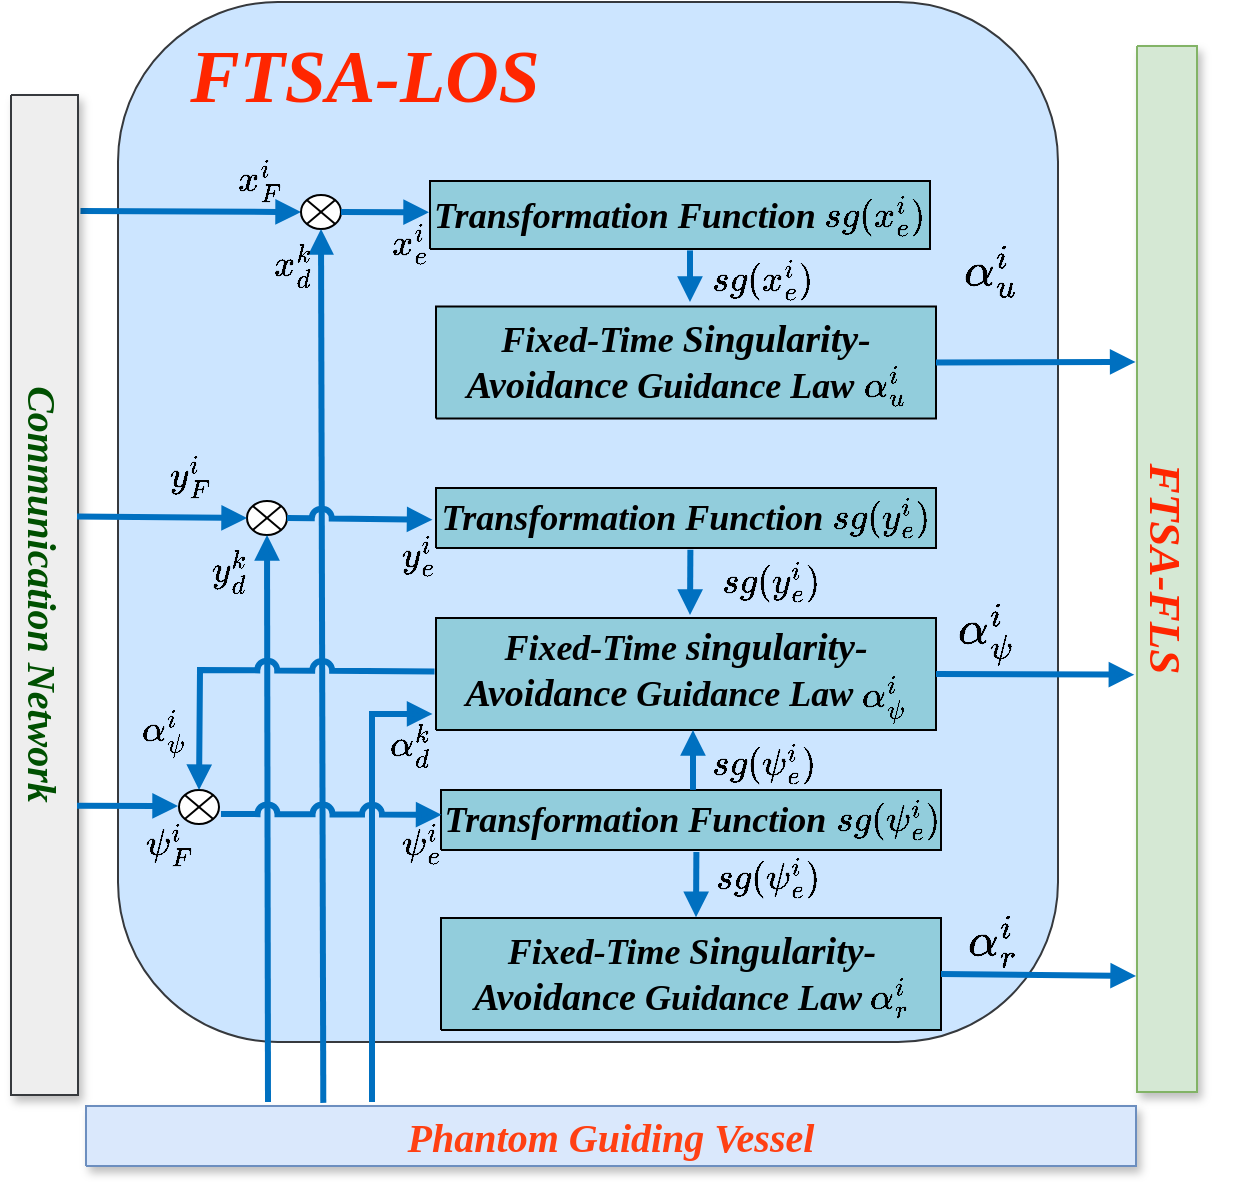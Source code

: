 <mxfile version="26.2.12">
  <diagram name="第 1 页" id="GI3FFYo5OGEZDx6VCfR-">
    <mxGraphModel dx="1513" dy="2134" grid="1" gridSize="10" guides="1" tooltips="1" connect="1" arrows="1" fold="1" page="1" pageScale="1" pageWidth="1169" pageHeight="827" math="1" shadow="0">
      <root>
        <mxCell id="0" />
        <mxCell id="1" parent="0" />
        <mxCell id="OjidHEwg86gl5rYj82kp-1" value="" style="rounded=1;whiteSpace=wrap;html=1;fillColor=#cce5ff;strokeColor=#36393d;arcSize=17;" vertex="1" parent="1">
          <mxGeometry x="330" y="-780" width="470" height="520" as="geometry" />
        </mxCell>
        <UserObject label="&lt;span style=&quot;caret-color: rgb(255, 64, 19); color: rgb(255, 64, 19); font-family: &amp;quot;Times New Roman&amp;quot;; font-size: 20px; font-weight: 700;&quot;&gt;Phantom Guiding Vessel&lt;/span&gt;" tags="流程图" id="OjidHEwg86gl5rYj82kp-6">
          <mxCell style="verticalAlign=middle;align=center;overflow=width;vsdxID=235;rotation=0;fillColor=#dae8fc;shape=stencil(nZBLDoAgDERP0z3SIyjew0SURgSD+Lu9kMZoXLhwN9O+tukAlrNpJg1SzDH4QW/URgNYgZTkjA4UkwJUgGXng+6DX1zLfmoymdXo17xh5zmRJ6Q42BWCfc2oJfdAr+Yv+AP9Cb7OJ3H/2JG1HNGz/84klThPVCc=);strokeColor=#6c8ebf;shadow=1;spacingTop=-1;spacingBottom=-1;spacingLeft=-1;spacingRight=-1;points=[[1,0.5,0],[0.5,0.5,0],[0.5,0,0]];labelBackgroundColor=none;rounded=0;html=1;whiteSpace=wrap;fontStyle=2" vertex="1" parent="1">
            <mxGeometry x="314" y="-228" width="525" height="30" as="geometry" />
          </mxCell>
        </UserObject>
        <UserObject label="&lt;font style=&quot;font-size: 18px;&quot; face=&quot;Times New Roman&quot;&gt;&lt;i&gt;&lt;b&gt;Transformation Function \(sg(x_e^i)\)&lt;/b&gt;&lt;/i&gt;&lt;/font&gt;" tags="流程图" id="OjidHEwg86gl5rYj82kp-11">
          <mxCell style="verticalAlign=middle;align=center;overflow=width;vsdxID=280;fillColor=#92cddc;gradientColor=none;shape=stencil(nZBLDoAgDERP0z3SIyjew0SURgSD+Lu9kMZoXLhwN9O+tukAlrNpJg1SzDH4QW/URgNYgZTkjA4UkwJUgGXng+6DX1zLfmoymdXo17xh5zmRJ6Q42BWCfc2oJfdAr+Yv+AP9Cb7OJ3H/2JG1HNGz/84klThPVCc=);strokeColor=#000000;spacingTop=-1;spacingBottom=-1;spacingLeft=-1;spacingRight=-1;points=[[1,0.5,0],[0.5,0.5,0],[0.5,0,0]];labelBackgroundColor=none;rounded=0;html=1;whiteSpace=wrap;" vertex="1" parent="1">
            <mxGeometry x="486" y="-690.5" width="250" height="34" as="geometry" />
          </mxCell>
        </UserObject>
        <UserObject label="" tags="连接线" id="OjidHEwg86gl5rYj82kp-12">
          <mxCell style="vsdxID=289;edgeStyle=none;startArrow=none;endArrow=block;startSize=5;endSize=5;strokeWidth=3;strokeColor=#0070c0;spacingTop=0;spacingBottom=0;spacingLeft=0;spacingRight=0;verticalAlign=middle;html=1;labelBackgroundColor=#FFFFFF;rounded=0;exitX=0.226;exitY=-0.031;exitDx=0;exitDy=0;exitPerimeter=0;entryX=0;entryY=0.5;entryDx=0;entryDy=0;" edge="1" parent="1" target="OjidHEwg86gl5rYj82kp-182">
            <mxGeometry relative="1" as="geometry">
              <mxPoint as="offset" />
              <Array as="points" />
              <mxPoint x="311.24" y="-675.5" as="sourcePoint" />
              <mxPoint x="400" y="-675" as="targetPoint" />
            </mxGeometry>
          </mxCell>
        </UserObject>
        <mxCell id="OjidHEwg86gl5rYj82kp-60" vertex="1" parent="1">
          <mxGeometry x="398.5" y="-563" as="geometry" />
        </mxCell>
        <mxCell id="OjidHEwg86gl5rYj82kp-62" vertex="1" parent="1">
          <mxGeometry x="400.5" y="-675" as="geometry" />
        </mxCell>
        <mxCell id="OjidHEwg86gl5rYj82kp-149" value="&lt;i style=&quot;font-weight: 400; color: rgb(255, 38, 0);&quot;&gt;&lt;b&gt;&lt;font style=&quot;font-size: 37px;&quot;&gt;FTSA-LOS&lt;/font&gt;&lt;/b&gt;&lt;/i&gt;" style="text;html=1;align=center;verticalAlign=middle;whiteSpace=wrap;rounded=0;fontFamily=Times New Roman;fontStyle=3;fontSize=14;fontColor=light-dark(#ff4013, #ededed);" vertex="1" parent="1">
          <mxGeometry x="350" y="-760" width="207" height="35" as="geometry" />
        </mxCell>
        <UserObject label="&lt;div style=&quot;font-size: 1px&quot;&gt;&lt;font style=&quot;font-size: 22.58px; font-family: &amp;quot;Times New Roman&amp;quot;; direction: ltr; letter-spacing: 0px; line-height: 120%; opacity: 1;&quot;&gt;&lt;i style=&quot;color: light-dark(rgb(255, 38, 0), rgb(237, 237, 237));&quot;&gt;&lt;b&gt;FTSA-FLS&lt;/b&gt;&lt;/i&gt;&lt;/font&gt;&lt;/div&gt;" tags="流程图" id="OjidHEwg86gl5rYj82kp-152">
          <mxCell style="verticalAlign=middle;align=center;overflow=width;vsdxID=288;rotation=90;fillColor=#d5e8d4;shape=stencil(nZBLDoAgDERP0z3SIyjew0SURgSD+Lu9kMZoXLhwN9O+tukAlrNpJg1SzDH4QW/URgNYgZTkjA4UkwJUgGXng+6DX1zLfmoymdXo17xh5zmRJ6Q42BWCfc2oJfdAr+Yv+AP9Cb7OJ3H/2JG1HNGz/84klThPVCc=);strokeColor=#82b366;shadow=1;spacingTop=-1;spacingBottom=-1;spacingLeft=-1;spacingRight=-1;points=[[1,0.5,0],[0.5,0.5,0],[0.5,0,0]];labelBackgroundColor=none;rounded=0;html=1;whiteSpace=wrap;" vertex="1" parent="1">
            <mxGeometry x="593" y="-511.5" width="523" height="30" as="geometry" />
          </mxCell>
        </UserObject>
        <UserObject label="&lt;font style=&quot;font-size: 18px;&quot; face=&quot;Times New Roman&quot;&gt;&lt;i&gt;&lt;b&gt;Transformation Function \(sg(y_e^i)\)&lt;/b&gt;&lt;/i&gt;&lt;/font&gt;" tags="流程图" id="OjidHEwg86gl5rYj82kp-175">
          <mxCell style="verticalAlign=middle;align=center;overflow=width;vsdxID=280;fillColor=#92cddc;gradientColor=none;shape=stencil(nZBLDoAgDERP0z3SIyjew0SURgSD+Lu9kMZoXLhwN9O+tukAlrNpJg1SzDH4QW/URgNYgZTkjA4UkwJUgGXng+6DX1zLfmoymdXo17xh5zmRJ6Q42BWCfc2oJfdAr+Yv+AP9Cb7OJ3H/2JG1HNGz/84klThPVCc=);strokeColor=#000000;spacingTop=-1;spacingBottom=-1;spacingLeft=-1;spacingRight=-1;points=[[1,0.5,0],[0.5,0.5,0],[0.5,0,0]];labelBackgroundColor=none;rounded=0;html=1;whiteSpace=wrap;" vertex="1" parent="1">
            <mxGeometry x="489" y="-537" width="250" height="30" as="geometry" />
          </mxCell>
        </UserObject>
        <UserObject label="&lt;font style=&quot;font-size: 18px;&quot; face=&quot;Times New Roman&quot;&gt;&lt;i&gt;&lt;b&gt;Transformation Function \(sg(\psi_e^i)\)&lt;/b&gt;&lt;/i&gt;&lt;/font&gt;" tags="流程图" id="OjidHEwg86gl5rYj82kp-176">
          <mxCell style="verticalAlign=middle;align=center;overflow=width;vsdxID=280;fillColor=#92cddc;gradientColor=none;shape=stencil(nZBLDoAgDERP0z3SIyjew0SURgSD+Lu9kMZoXLhwN9O+tukAlrNpJg1SzDH4QW/URgNYgZTkjA4UkwJUgGXng+6DX1zLfmoymdXo17xh5zmRJ6Q42BWCfc2oJfdAr+Yv+AP9Cb7OJ3H/2JG1HNGz/84klThPVCc=);strokeColor=#000000;spacingTop=-1;spacingBottom=-1;spacingLeft=-1;spacingRight=-1;points=[[1,0.5,0],[0.5,0.5,0],[0.5,0,0]];labelBackgroundColor=none;rounded=0;html=1;whiteSpace=wrap;" vertex="1" parent="1">
            <mxGeometry x="491.5" y="-386" width="250" height="30" as="geometry" />
          </mxCell>
        </UserObject>
        <UserObject label="&lt;font face=&quot;Times New Roman&quot; color=&quot;rgb(255, 64, 19)&quot;&gt;&lt;span style=&quot;caret-color: rgb(255, 64, 19); font-size: 20px;&quot;&gt;&lt;b&gt;Communication Network&lt;/b&gt;&lt;/span&gt;&lt;/font&gt;" tags="流程图" id="OjidHEwg86gl5rYj82kp-180">
          <mxCell style="verticalAlign=middle;align=center;overflow=width;vsdxID=235;rotation=90;fillColor=#eeeeee;shape=stencil(nZBLDoAgDERP0z3SIyjew0SURgSD+Lu9kMZoXLhwN9O+tukAlrNpJg1SzDH4QW/URgNYgZTkjA4UkwJUgGXng+6DX1zLfmoymdXo17xh5zmRJ6Q42BWCfc2oJfdAr+Yv+AP9Cb7OJ3H/2JG1HNGz/84klThPVCc=);strokeColor=#36393d;shadow=1;spacingTop=-1;spacingBottom=-1;spacingLeft=-1;spacingRight=-1;points=[[1,0.5,0],[0.5,0.5,0],[0.5,0,0]];labelBackgroundColor=none;rounded=0;html=1;whiteSpace=wrap;fontStyle=2" vertex="1" parent="1">
            <mxGeometry x="43.25" y="-500.25" width="500" height="33.5" as="geometry" />
          </mxCell>
        </UserObject>
        <mxCell id="OjidHEwg86gl5rYj82kp-182" value="" style="shape=sumEllipse;perimeter=ellipsePerimeter;whiteSpace=wrap;html=1;backgroundOutline=1;" vertex="1" parent="1">
          <mxGeometry x="421.5" y="-683.5" width="20" height="17" as="geometry" />
        </mxCell>
        <mxCell id="OjidHEwg86gl5rYj82kp-188" value="" style="shape=sumEllipse;perimeter=ellipsePerimeter;whiteSpace=wrap;html=1;backgroundOutline=1;" vertex="1" parent="1">
          <mxGeometry x="394.5" y="-530.5" width="20" height="17" as="geometry" />
        </mxCell>
        <mxCell id="OjidHEwg86gl5rYj82kp-189" value="" style="shape=sumEllipse;perimeter=ellipsePerimeter;whiteSpace=wrap;html=1;backgroundOutline=1;" vertex="1" parent="1">
          <mxGeometry x="360.5" y="-386" width="20" height="17" as="geometry" />
        </mxCell>
        <UserObject label="" tags="连接线" id="OjidHEwg86gl5rYj82kp-192">
          <mxCell style="vsdxID=289;edgeStyle=none;startArrow=none;endArrow=block;startSize=5;endSize=5;strokeWidth=3;strokeColor=#0070c0;spacingTop=0;spacingBottom=0;spacingLeft=0;spacingRight=0;verticalAlign=middle;html=1;labelBackgroundColor=#FFFFFF;rounded=0;entryX=0.5;entryY=1;entryDx=0;entryDy=0;jumpStyle=arc;exitX=0.226;exitY=-0.052;exitDx=0;exitDy=0;exitPerimeter=0;" edge="1" parent="1" source="OjidHEwg86gl5rYj82kp-6">
            <mxGeometry relative="1" as="geometry">
              <mxPoint as="offset" />
              <Array as="points" />
              <mxPoint x="431.8" y="-214.72" as="sourcePoint" />
              <mxPoint x="431.5" y="-666.5" as="targetPoint" />
            </mxGeometry>
          </mxCell>
        </UserObject>
        <UserObject label="" tags="连接线" id="OjidHEwg86gl5rYj82kp-193">
          <mxCell style="vsdxID=289;edgeStyle=none;startArrow=none;endArrow=block;startSize=5;endSize=5;strokeWidth=3;strokeColor=#0070c0;spacingTop=0;spacingBottom=0;spacingLeft=0;spacingRight=0;verticalAlign=middle;html=1;labelBackgroundColor=#FFFFFF;rounded=0;entryX=0.5;entryY=1;entryDx=0;entryDy=0;" edge="1" parent="1" target="OjidHEwg86gl5rYj82kp-188">
            <mxGeometry relative="1" as="geometry">
              <mxPoint as="offset" />
              <Array as="points" />
              <mxPoint x="405" y="-230" as="sourcePoint" />
              <mxPoint x="390" y="-480" as="targetPoint" />
            </mxGeometry>
          </mxCell>
        </UserObject>
        <UserObject label="" tags="连接线" id="OjidHEwg86gl5rYj82kp-194">
          <mxCell style="vsdxID=289;edgeStyle=none;startArrow=none;endArrow=block;startSize=5;endSize=5;strokeWidth=3;strokeColor=#0070c0;spacingTop=0;spacingBottom=0;spacingLeft=0;spacingRight=0;verticalAlign=middle;html=1;labelBackgroundColor=#FFFFFF;rounded=0;entryX=-0.007;entryY=0.856;entryDx=0;entryDy=0;entryPerimeter=0;" edge="1" parent="1" target="OjidHEwg86gl5rYj82kp-201">
            <mxGeometry relative="1" as="geometry">
              <mxPoint as="offset" />
              <Array as="points">
                <mxPoint x="457" y="-424" />
              </Array>
              <mxPoint x="457" y="-230" as="sourcePoint" />
              <mxPoint x="560" y="-410" as="targetPoint" />
            </mxGeometry>
          </mxCell>
        </UserObject>
        <UserObject label="" tags="连接线" id="OjidHEwg86gl5rYj82kp-196">
          <mxCell style="vsdxID=289;edgeStyle=none;startArrow=none;endArrow=block;startSize=5;endSize=5;strokeWidth=3;strokeColor=#0070c0;spacingTop=0;spacingBottom=0;spacingLeft=0;spacingRight=0;verticalAlign=middle;html=1;labelBackgroundColor=#FFFFFF;rounded=0;exitX=0.226;exitY=-0.031;exitDx=0;exitDy=0;exitPerimeter=0;entryX=0;entryY=0.5;entryDx=0;entryDy=0;" edge="1" parent="1" target="OjidHEwg86gl5rYj82kp-188">
            <mxGeometry relative="1" as="geometry">
              <mxPoint as="offset" />
              <Array as="points" />
              <mxPoint x="309.5" y="-522.71" as="sourcePoint" />
              <mxPoint x="398.5" y="-522.71" as="targetPoint" />
            </mxGeometry>
          </mxCell>
        </UserObject>
        <UserObject label="" tags="连接线" id="OjidHEwg86gl5rYj82kp-197">
          <mxCell style="vsdxID=289;edgeStyle=none;startArrow=none;endArrow=block;startSize=5;endSize=5;strokeWidth=3;strokeColor=#0070c0;spacingTop=0;spacingBottom=0;spacingLeft=0;spacingRight=0;verticalAlign=middle;html=1;labelBackgroundColor=#FFFFFF;rounded=0;exitX=0.226;exitY=-0.031;exitDx=0;exitDy=0;exitPerimeter=0;" edge="1" parent="1">
            <mxGeometry relative="1" as="geometry">
              <mxPoint as="offset" />
              <Array as="points" />
              <mxPoint x="309.5" y="-378.09" as="sourcePoint" />
              <mxPoint x="360" y="-378" as="targetPoint" />
            </mxGeometry>
          </mxCell>
        </UserObject>
        <UserObject label="&lt;b&gt;&lt;i&gt;&lt;font style=&quot;font-size: 18px;&quot; face=&quot;Times New Roman&quot;&gt;Fixed-Time&amp;nbsp;&lt;/font&gt;&lt;font style=&quot;font-size: 19px;&quot; face=&quot;Times New Roman&quot;&gt;Singularity-Avoidance&lt;/font&gt;&lt;font size=&quot;4&quot; face=&quot;Times New Roman&quot;&gt;&amp;nbsp;Guidance Law \(\alpha_u^i\)&lt;/font&gt;&lt;/i&gt;&lt;/b&gt;" tags="流程图" id="OjidHEwg86gl5rYj82kp-199">
          <mxCell style="verticalAlign=middle;align=center;overflow=width;vsdxID=280;fillColor=#92cddc;gradientColor=none;shape=stencil(nZBLDoAgDERP0z3SIyjew0SURgSD+Lu9kMZoXLhwN9O+tukAlrNpJg1SzDH4QW/URgNYgZTkjA4UkwJUgGXng+6DX1zLfmoymdXo17xh5zmRJ6Q42BWCfc2oJfdAr+Yv+AP9Cb7OJ3H/2JG1HNGz/84klThPVCc=);strokeColor=#000000;spacingTop=-1;spacingBottom=-1;spacingLeft=-1;spacingRight=-1;points=[[1,0.5,0],[0.5,0.5,0],[0.5,0,0]];labelBackgroundColor=none;rounded=0;html=1;whiteSpace=wrap;" vertex="1" parent="1">
            <mxGeometry x="489" y="-627.75" width="250" height="56" as="geometry" />
          </mxCell>
        </UserObject>
        <UserObject label="&lt;b&gt;&lt;i&gt;&lt;font style=&quot;font-size: 18px;&quot; face=&quot;Times New Roman&quot;&gt;Fixed-Time S&lt;/font&gt;&lt;font style=&quot;font-size: 19px;&quot; face=&quot;Times New Roman&quot;&gt;ingularity-Avoidance&lt;/font&gt;&lt;font size=&quot;4&quot; face=&quot;Times New Roman&quot;&gt;&amp;nbsp;Guidance Law \(\alpha_r^i\)&lt;/font&gt;&lt;/i&gt;&lt;/b&gt;" tags="流程图" id="OjidHEwg86gl5rYj82kp-200">
          <mxCell style="verticalAlign=middle;align=center;overflow=width;vsdxID=280;fillColor=#92cddc;gradientColor=none;shape=stencil(nZBLDoAgDERP0z3SIyjew0SURgSD+Lu9kMZoXLhwN9O+tukAlrNpJg1SzDH4QW/URgNYgZTkjA4UkwJUgGXng+6DX1zLfmoymdXo17xh5zmRJ6Q42BWCfc2oJfdAr+Yv+AP9Cb7OJ3H/2JG1HNGz/84klThPVCc=);strokeColor=#000000;spacingTop=-1;spacingBottom=-1;spacingLeft=-1;spacingRight=-1;points=[[1,0.5,0],[0.5,0.5,0],[0.5,0,0]];labelBackgroundColor=none;rounded=0;html=1;whiteSpace=wrap;" vertex="1" parent="1">
            <mxGeometry x="491.5" y="-322" width="250" height="56" as="geometry" />
          </mxCell>
        </UserObject>
        <UserObject label="&lt;b&gt;&lt;i&gt;&lt;font style=&quot;font-size: 18px;&quot; face=&quot;Times New Roman&quot;&gt;Fixed-Time&amp;nbsp;&lt;/font&gt;&lt;font style=&quot;font-size: 19px;&quot; face=&quot;Times New Roman&quot;&gt;singularity-Avoidance&lt;/font&gt;&lt;font size=&quot;4&quot; face=&quot;Times New Roman&quot;&gt;&amp;nbsp;Guidance Law \(\alpha_\psi^i\)&lt;/font&gt;&lt;/i&gt;&lt;/b&gt;" tags="流程图" id="OjidHEwg86gl5rYj82kp-201">
          <mxCell style="verticalAlign=middle;align=center;overflow=width;vsdxID=280;fillColor=#92cddc;gradientColor=none;shape=stencil(nZBLDoAgDERP0z3SIyjew0SURgSD+Lu9kMZoXLhwN9O+tukAlrNpJg1SzDH4QW/URgNYgZTkjA4UkwJUgGXng+6DX1zLfmoymdXo17xh5zmRJ6Q42BWCfc2oJfdAr+Yv+AP9Cb7OJ3H/2JG1HNGz/84klThPVCc=);strokeColor=#000000;spacingTop=-1;spacingBottom=-1;spacingLeft=-1;spacingRight=-1;points=[[1,0.5,0],[0.5,0.5,0],[0.5,0,0]];labelBackgroundColor=none;rounded=0;html=1;whiteSpace=wrap;" vertex="1" parent="1">
            <mxGeometry x="489" y="-472" width="250" height="56" as="geometry" />
          </mxCell>
        </UserObject>
        <mxCell id="OjidHEwg86gl5rYj82kp-203" value="&lt;i style=&quot;caret-color: rgb(0, 0, 0); color: rgb(0, 0, 0); font-family: &amp;quot;Times New Roman&amp;quot;; font-size: 18px; font-variant-caps: normal; font-weight: 400; letter-spacing: normal; text-align: center; text-indent: 0px; text-transform: none; white-space: normal; word-spacing: 0px; -webkit-text-stroke-width: 0px; text-decoration: none;&quot;&gt;&lt;b&gt;&lt;span class=&quot;Apple-converted-space&quot;&gt;&amp;nbsp;&lt;/span&gt;\(x_F^i\)&lt;/b&gt;&lt;/i&gt;" style="text;whiteSpace=wrap;html=1;" vertex="1" parent="1">
          <mxGeometry x="383.25" y="-708.5" width="34.5" height="32" as="geometry" />
        </mxCell>
        <mxCell id="OjidHEwg86gl5rYj82kp-204" value="&lt;i style=&quot;caret-color: rgb(0, 0, 0); color: rgb(0, 0, 0); font-family: &amp;quot;Times New Roman&amp;quot;; font-size: 18px; font-variant-caps: normal; font-weight: 400; letter-spacing: normal; text-align: center; text-indent: 0px; text-transform: none; white-space: normal; word-spacing: 0px; -webkit-text-stroke-width: 0px; text-decoration: none;&quot;&gt;&lt;b&gt;&lt;span class=&quot;Apple-converted-space&quot;&gt;&amp;nbsp;&lt;/span&gt;\(x_d^k\)&lt;/b&gt;&lt;/i&gt;" style="text;whiteSpace=wrap;html=1;" vertex="1" parent="1">
          <mxGeometry x="400.5" y="-666.5" width="27" height="26.5" as="geometry" />
        </mxCell>
        <mxCell id="OjidHEwg86gl5rYj82kp-205" value="&lt;i style=&quot;caret-color: rgb(0, 0, 0); color: rgb(0, 0, 0); font-family: &amp;quot;Times New Roman&amp;quot;; font-size: 18px; font-variant-caps: normal; font-weight: 400; letter-spacing: normal; text-align: center; text-indent: 0px; text-transform: none; white-space: normal; word-spacing: 0px; -webkit-text-stroke-width: 0px; text-decoration: none;&quot;&gt;&lt;b&gt;&lt;span class=&quot;Apple-converted-space&quot;&gt;&amp;nbsp;&lt;/span&gt;\(y_F^i\)&lt;/b&gt;&lt;/i&gt;" style="text;whiteSpace=wrap;html=1;" vertex="1" parent="1">
          <mxGeometry x="348.5" y="-560" width="38" height="40" as="geometry" />
        </mxCell>
        <mxCell id="OjidHEwg86gl5rYj82kp-206" value="&lt;i style=&quot;caret-color: rgb(0, 0, 0); color: rgb(0, 0, 0); font-family: &amp;quot;Times New Roman&amp;quot;; font-size: 18px; font-variant-caps: normal; font-weight: 400; letter-spacing: normal; text-align: center; text-indent: 0px; text-transform: none; white-space: normal; word-spacing: 0px; -webkit-text-stroke-width: 0px; text-decoration: none;&quot;&gt;&lt;b&gt;&lt;span class=&quot;Apple-converted-space&quot;&gt;&amp;nbsp;&lt;/span&gt;\(\psi_F^i\)&lt;/b&gt;&lt;/i&gt;" style="text;whiteSpace=wrap;html=1;" vertex="1" parent="1">
          <mxGeometry x="337" y="-376" width="37.5" height="40" as="geometry" />
        </mxCell>
        <mxCell id="OjidHEwg86gl5rYj82kp-207" value="&lt;i style=&quot;caret-color: rgb(0, 0, 0); color: rgb(0, 0, 0); font-family: &amp;quot;Times New Roman&amp;quot;; font-size: 18px; font-variant-caps: normal; font-weight: 400; letter-spacing: normal; text-align: center; text-indent: 0px; text-transform: none; white-space: normal; word-spacing: 0px; -webkit-text-stroke-width: 0px; text-decoration: none;&quot;&gt;&lt;b&gt;&lt;span class=&quot;Apple-converted-space&quot;&gt;&amp;nbsp;&lt;/span&gt;\(\alpha_d^k\)&lt;/b&gt;&lt;/i&gt;" style="text;whiteSpace=wrap;html=1;" vertex="1" parent="1">
          <mxGeometry x="459" y="-426" width="38" height="40" as="geometry" />
        </mxCell>
        <mxCell id="OjidHEwg86gl5rYj82kp-208" value="&lt;i style=&quot;caret-color: rgb(0, 0, 0); color: rgb(0, 0, 0); font-family: &amp;quot;Times New Roman&amp;quot;; font-size: 18px; font-variant-caps: normal; font-weight: 400; letter-spacing: normal; text-align: center; text-indent: 0px; text-transform: none; white-space: normal; word-spacing: 0px; -webkit-text-stroke-width: 0px; text-decoration: none;&quot;&gt;&lt;b&gt;&lt;span class=&quot;Apple-converted-space&quot;&gt;&amp;nbsp;&lt;/span&gt;\(y_d^k\)&lt;/b&gt;&lt;/i&gt;" style="text;whiteSpace=wrap;html=1;" vertex="1" parent="1">
          <mxGeometry x="370" y="-513.5" width="38" height="40" as="geometry" />
        </mxCell>
        <UserObject label="" tags="连接线" id="OjidHEwg86gl5rYj82kp-210">
          <mxCell style="vsdxID=289;edgeStyle=none;startArrow=none;endArrow=block;startSize=5;endSize=5;strokeWidth=3;strokeColor=#0070c0;spacingTop=0;spacingBottom=0;spacingLeft=0;spacingRight=0;verticalAlign=middle;html=1;labelBackgroundColor=#FFFFFF;rounded=0;exitX=1;exitY=0.5;exitDx=0;exitDy=0;entryX=-0.002;entryY=0.46;entryDx=0;entryDy=0;entryPerimeter=0;" edge="1" parent="1" source="OjidHEwg86gl5rYj82kp-182" target="OjidHEwg86gl5rYj82kp-11">
            <mxGeometry relative="1" as="geometry">
              <mxPoint as="offset" />
              <Array as="points" />
              <mxPoint x="451" y="-674" as="sourcePoint" />
              <mxPoint x="489" y="-674" as="targetPoint" />
            </mxGeometry>
          </mxCell>
        </UserObject>
        <UserObject label="" tags="连接线" id="OjidHEwg86gl5rYj82kp-211">
          <mxCell style="vsdxID=289;edgeStyle=none;startArrow=none;endArrow=block;startSize=5;endSize=5;strokeWidth=3;strokeColor=#0070c0;spacingTop=0;spacingBottom=0;spacingLeft=0;spacingRight=0;verticalAlign=middle;html=1;labelBackgroundColor=#FFFFFF;rounded=0;exitX=1;exitY=0.5;exitDx=0;exitDy=0;comic=0;enumerate=0;orthogonal=0;orthogonalLoop=0;ignoreEdge=0;noJump=0;metaEdit=0;fixDash=0;deletable=1;cloneable=1;movable=1;bendable=1;backgroundOutline=0;editable=1;resizable=1;rotatable=1;locked=0;connectable=1;anchorPointDirection=1;endFill=1;jumpStyle=arc;entryX=-0.007;entryY=0.529;entryDx=0;entryDy=0;entryPerimeter=0;" edge="1" parent="1" source="OjidHEwg86gl5rYj82kp-188" target="OjidHEwg86gl5rYj82kp-175">
            <mxGeometry relative="1" as="geometry">
              <mxPoint as="offset" />
              <Array as="points" />
              <mxPoint x="403.5" y="-522.2" as="sourcePoint" />
              <mxPoint x="457" y="-522" as="targetPoint" />
            </mxGeometry>
          </mxCell>
        </UserObject>
        <UserObject label="" tags="连接线" id="OjidHEwg86gl5rYj82kp-213">
          <mxCell style="vsdxID=289;edgeStyle=none;startArrow=none;endArrow=block;startSize=5;endSize=5;strokeWidth=3;strokeColor=#0070c0;spacingTop=0;spacingBottom=0;spacingLeft=0;spacingRight=0;verticalAlign=middle;html=1;labelBackgroundColor=#FFFFFF;rounded=0;exitX=1;exitY=0.5;exitDx=0;exitDy=0;comic=0;enumerate=0;orthogonal=0;orthogonalLoop=0;ignoreEdge=0;noJump=0;metaEdit=0;fixDash=0;deletable=1;cloneable=1;movable=1;bendable=1;backgroundOutline=0;editable=1;resizable=1;rotatable=1;locked=0;connectable=1;anchorPointDirection=1;endFill=1;jumpStyle=arc;entryX=0.001;entryY=0.413;entryDx=0;entryDy=0;entryPerimeter=0;" edge="1" parent="1" target="OjidHEwg86gl5rYj82kp-176">
            <mxGeometry relative="1" as="geometry">
              <mxPoint as="offset" />
              <Array as="points" />
              <mxPoint x="381.5" y="-374" as="sourcePoint" />
              <mxPoint x="437.5" y="-374" as="targetPoint" />
            </mxGeometry>
          </mxCell>
        </UserObject>
        <UserObject label="" tags="连接线" id="OjidHEwg86gl5rYj82kp-217">
          <mxCell style="vsdxID=289;edgeStyle=none;startArrow=none;endArrow=block;startSize=5;endSize=5;strokeWidth=3;strokeColor=#0070c0;spacingTop=0;spacingBottom=0;spacingLeft=0;spacingRight=0;verticalAlign=middle;html=1;labelBackgroundColor=#FFFFFF;rounded=0;exitX=-0.003;exitY=0.478;exitDx=0;exitDy=0;exitPerimeter=0;entryX=0.5;entryY=0;entryDx=0;entryDy=0;jumpStyle=arc;" edge="1" parent="1" source="OjidHEwg86gl5rYj82kp-201" target="OjidHEwg86gl5rYj82kp-189">
            <mxGeometry relative="1" as="geometry">
              <mxPoint as="offset" />
              <Array as="points">
                <mxPoint x="371" y="-446" />
              </Array>
              <mxPoint x="319.5" y="-512.71" as="sourcePoint" />
              <mxPoint x="392" y="-512" as="targetPoint" />
            </mxGeometry>
          </mxCell>
        </UserObject>
        <mxCell id="OjidHEwg86gl5rYj82kp-218" value="&lt;b style=&quot;caret-color: rgb(0, 0, 0); color: rgb(0, 0, 0); font-family: Helvetica; font-size: 12px; font-style: normal; font-variant-caps: normal; letter-spacing: normal; orphans: auto; text-align: center; text-indent: 0px; text-transform: none; white-space: normal; widows: auto; word-spacing: 0px; -webkit-text-stroke-width: 0px; text-decoration: none;&quot;&gt;&lt;i&gt;&lt;font face=&quot;Times New Roman&quot; size=&quot;4&quot;&gt;\(\alpha_\psi^i\)&lt;/font&gt;&lt;/i&gt;&lt;/b&gt;" style="text;whiteSpace=wrap;html=1;" vertex="1" parent="1">
          <mxGeometry x="340" y="-433" width="30" height="40" as="geometry" />
        </mxCell>
        <UserObject label="" tags="连接线" id="OjidHEwg86gl5rYj82kp-219">
          <mxCell style="vsdxID=289;edgeStyle=none;startArrow=none;endArrow=block;startSize=5;endSize=5;strokeWidth=3;strokeColor=#0070c0;spacingTop=0;spacingBottom=0;spacingLeft=0;spacingRight=0;verticalAlign=middle;html=1;labelBackgroundColor=#FFFFFF;rounded=0;exitX=0.5;exitY=1.021;exitDx=0;exitDy=0;exitPerimeter=0;" edge="1" parent="1">
            <mxGeometry relative="1" as="geometry">
              <mxPoint as="offset" />
              <Array as="points" />
              <mxPoint x="616" y="-655.786" as="sourcePoint" />
              <mxPoint x="616" y="-630" as="targetPoint" />
            </mxGeometry>
          </mxCell>
        </UserObject>
        <mxCell id="OjidHEwg86gl5rYj82kp-220" value="&lt;i style=&quot;caret-color: rgb(0, 0, 0); color: rgb(0, 0, 0); font-family: &amp;quot;Times New Roman&amp;quot;; font-size: 18px; font-variant-caps: normal; font-weight: 400; letter-spacing: normal; orphans: auto; text-align: center; text-indent: 0px; text-transform: none; white-space: normal; widows: auto; word-spacing: 0px; -webkit-text-stroke-width: 0px; text-decoration: none;&quot;&gt;&lt;b&gt;\(sg(x_e^i)\)&lt;/b&gt;&lt;/i&gt;" style="text;whiteSpace=wrap;html=1;" vertex="1" parent="1">
          <mxGeometry x="625" y="-657.75" width="60" height="30" as="geometry" />
        </mxCell>
        <mxCell id="OjidHEwg86gl5rYj82kp-221" value="&lt;i style=&quot;caret-color: rgb(0, 0, 0); color: rgb(0, 0, 0); font-family: &amp;quot;Times New Roman&amp;quot;; font-size: 18px; font-variant-caps: normal; font-weight: 400; letter-spacing: normal; text-align: center; text-indent: 0px; text-transform: none; white-space: normal; word-spacing: 0px; -webkit-text-stroke-width: 0px; text-decoration: none;&quot;&gt;&lt;b&gt;&lt;span class=&quot;Apple-converted-space&quot;&gt;&amp;nbsp;&lt;/span&gt;\(x_e^i\)&lt;/b&gt;&lt;/i&gt;" style="text;whiteSpace=wrap;html=1;" vertex="1" parent="1">
          <mxGeometry x="460" y="-676.5" width="24.5" height="25" as="geometry" />
        </mxCell>
        <mxCell id="OjidHEwg86gl5rYj82kp-222" value="&lt;i style=&quot;caret-color: rgb(0, 0, 0); color: rgb(0, 0, 0); font-family: &amp;quot;Times New Roman&amp;quot;; font-size: 18px; font-variant-caps: normal; font-weight: 400; letter-spacing: normal; text-align: center; text-indent: 0px; text-transform: none; white-space: normal; word-spacing: 0px; -webkit-text-stroke-width: 0px; text-decoration: none;&quot;&gt;&lt;b&gt;&lt;span class=&quot;Apple-converted-space&quot;&gt;&amp;nbsp;&lt;/span&gt;\(y_e^i\)&lt;/b&gt;&lt;/i&gt;" style="text;whiteSpace=wrap;html=1;" vertex="1" parent="1">
          <mxGeometry x="464.5" y="-520" width="27" height="27" as="geometry" />
        </mxCell>
        <mxCell id="OjidHEwg86gl5rYj82kp-224" value="&lt;i style=&quot;caret-color: rgb(0, 0, 0); color: rgb(0, 0, 0); font-family: &amp;quot;Times New Roman&amp;quot;; font-size: 18px; font-variant-caps: normal; font-weight: 400; letter-spacing: normal; text-align: center; text-indent: 0px; text-transform: none; white-space: normal; word-spacing: 0px; -webkit-text-stroke-width: 0px; text-decoration: none;&quot;&gt;&lt;b&gt;&lt;span class=&quot;Apple-converted-space&quot;&gt;&amp;nbsp;&lt;/span&gt;\(\psi_e^i\)&lt;/b&gt;&lt;/i&gt;" style="text;whiteSpace=wrap;html=1;" vertex="1" parent="1">
          <mxGeometry x="464.5" y="-376.5" width="38" height="40" as="geometry" />
        </mxCell>
        <UserObject label="" tags="连接线" id="OjidHEwg86gl5rYj82kp-227">
          <mxCell style="vsdxID=289;edgeStyle=none;startArrow=none;endArrow=block;startSize=5;endSize=5;strokeWidth=3;strokeColor=#0070c0;spacingTop=0;spacingBottom=0;spacingLeft=0;spacingRight=0;verticalAlign=middle;html=1;labelBackgroundColor=#FFFFFF;rounded=0;exitX=0.5;exitY=1.021;exitDx=0;exitDy=0;exitPerimeter=0;entryX=0.574;entryY=-0.034;entryDx=0;entryDy=0;entryPerimeter=0;" edge="1" parent="1">
            <mxGeometry relative="1" as="geometry">
              <mxPoint as="offset" />
              <Array as="points" />
              <mxPoint x="616.19" y="-506.1" as="sourcePoint" />
              <mxPoint x="616.0" y="-473.504" as="targetPoint" />
            </mxGeometry>
          </mxCell>
        </UserObject>
        <UserObject label="" tags="连接线" id="OjidHEwg86gl5rYj82kp-228">
          <mxCell style="vsdxID=289;edgeStyle=none;startArrow=none;endArrow=block;startSize=5;endSize=5;strokeWidth=3;strokeColor=#0070c0;spacingTop=0;spacingBottom=0;spacingLeft=0;spacingRight=0;verticalAlign=middle;html=1;labelBackgroundColor=#FFFFFF;rounded=0;exitX=0.504;exitY=-0.002;exitDx=0;exitDy=0;exitPerimeter=0;entryX=0.514;entryY=1.001;entryDx=0;entryDy=0;entryPerimeter=0;" edge="1" parent="1" source="OjidHEwg86gl5rYj82kp-176" target="OjidHEwg86gl5rYj82kp-201">
            <mxGeometry relative="1" as="geometry">
              <mxPoint as="offset" />
              <Array as="points" />
              <mxPoint x="629.19" y="-496.1" as="sourcePoint" />
              <mxPoint x="629.0" y="-463.504" as="targetPoint" />
            </mxGeometry>
          </mxCell>
        </UserObject>
        <UserObject label="" tags="连接线" id="OjidHEwg86gl5rYj82kp-229">
          <mxCell style="vsdxID=289;edgeStyle=none;startArrow=none;endArrow=block;startSize=5;endSize=5;strokeWidth=3;strokeColor=#0070c0;spacingTop=0;spacingBottom=0;spacingLeft=0;spacingRight=0;verticalAlign=middle;html=1;labelBackgroundColor=#FFFFFF;rounded=0;exitX=0.5;exitY=1.021;exitDx=0;exitDy=0;exitPerimeter=0;entryX=0.574;entryY=-0.034;entryDx=0;entryDy=0;entryPerimeter=0;" edge="1" parent="1">
            <mxGeometry relative="1" as="geometry">
              <mxPoint as="offset" />
              <Array as="points" />
              <mxPoint x="619.19" y="-355" as="sourcePoint" />
              <mxPoint x="619.0" y="-322.404" as="targetPoint" />
            </mxGeometry>
          </mxCell>
        </UserObject>
        <mxCell id="OjidHEwg86gl5rYj82kp-230" value="&lt;i style=&quot;caret-color: rgb(0, 0, 0); color: rgb(0, 0, 0); font-family: &amp;quot;Times New Roman&amp;quot;; font-size: 18px; font-variant-caps: normal; font-weight: 400; letter-spacing: normal; orphans: auto; text-align: center; text-indent: 0px; text-transform: none; white-space: normal; widows: auto; word-spacing: 0px; -webkit-text-stroke-width: 0px; text-decoration: none;&quot;&gt;&lt;b&gt;\(sg(y_e^i)\)&lt;/b&gt;&lt;/i&gt;" style="text;whiteSpace=wrap;html=1;" vertex="1" parent="1">
          <mxGeometry x="630" y="-507" width="50" height="30" as="geometry" />
        </mxCell>
        <mxCell id="OjidHEwg86gl5rYj82kp-231" value="&lt;i style=&quot;caret-color: rgb(0, 0, 0); color: rgb(0, 0, 0); font-family: &amp;quot;Times New Roman&amp;quot;; font-size: 18px; font-variant-caps: normal; font-weight: 400; letter-spacing: normal; orphans: auto; text-align: center; text-indent: 0px; text-transform: none; white-space: normal; widows: auto; word-spacing: 0px; -webkit-text-stroke-width: 0px; text-decoration: none;&quot;&gt;&lt;b&gt;\(sg(\psi_e^i)\)&lt;/b&gt;&lt;/i&gt;" style="text;whiteSpace=wrap;html=1;" vertex="1" parent="1">
          <mxGeometry x="625" y="-416.5" width="50" height="30" as="geometry" />
        </mxCell>
        <mxCell id="OjidHEwg86gl5rYj82kp-232" value="&lt;i style=&quot;caret-color: rgb(0, 0, 0); color: rgb(0, 0, 0); font-family: &amp;quot;Times New Roman&amp;quot;; font-size: 18px; font-variant-caps: normal; font-weight: 400; letter-spacing: normal; orphans: auto; text-align: center; text-indent: 0px; text-transform: none; white-space: normal; widows: auto; word-spacing: 0px; -webkit-text-stroke-width: 0px; text-decoration: none;&quot;&gt;&lt;b&gt;\(sg(\psi_e^i)\)&lt;/b&gt;&lt;/i&gt;" style="text;whiteSpace=wrap;html=1;" vertex="1" parent="1">
          <mxGeometry x="627" y="-359" width="50" height="30" as="geometry" />
        </mxCell>
        <UserObject label="" tags="连接线" id="OjidHEwg86gl5rYj82kp-233">
          <mxCell style="vsdxID=289;edgeStyle=none;startArrow=none;endArrow=block;startSize=5;endSize=5;strokeWidth=3;strokeColor=#0070c0;spacingTop=0;spacingBottom=0;spacingLeft=0;spacingRight=0;verticalAlign=middle;html=1;labelBackgroundColor=#FFFFFF;rounded=0;exitX=1;exitY=0.5;exitDx=0;exitDy=0;exitPerimeter=0;entryX=0.302;entryY=1.024;entryDx=0;entryDy=0;entryPerimeter=0;" edge="1" parent="1" source="OjidHEwg86gl5rYj82kp-199" target="OjidHEwg86gl5rYj82kp-152">
            <mxGeometry relative="1" as="geometry">
              <mxPoint as="offset" />
              <Array as="points" />
              <mxPoint x="740" y="-670" as="sourcePoint" />
              <mxPoint x="842" y="-600" as="targetPoint" />
            </mxGeometry>
          </mxCell>
        </UserObject>
        <UserObject label="" tags="连接线" id="OjidHEwg86gl5rYj82kp-234">
          <mxCell style="vsdxID=289;edgeStyle=none;startArrow=none;endArrow=block;startSize=5;endSize=5;strokeWidth=3;strokeColor=#0070c0;spacingTop=0;spacingBottom=0;spacingLeft=0;spacingRight=0;verticalAlign=middle;html=1;labelBackgroundColor=#FFFFFF;rounded=0;exitX=1;exitY=0.5;exitDx=0;exitDy=0;exitPerimeter=0;entryX=0.601;entryY=1.045;entryDx=0;entryDy=0;entryPerimeter=0;" edge="1" parent="1" source="OjidHEwg86gl5rYj82kp-201" target="OjidHEwg86gl5rYj82kp-152">
            <mxGeometry relative="1" as="geometry">
              <mxPoint as="offset" />
              <Array as="points" />
              <mxPoint x="739" y="-444.29" as="sourcePoint" />
              <mxPoint x="842" y="-444.29" as="targetPoint" />
            </mxGeometry>
          </mxCell>
        </UserObject>
        <UserObject label="" tags="连接线" id="OjidHEwg86gl5rYj82kp-235">
          <mxCell style="vsdxID=289;edgeStyle=none;startArrow=none;endArrow=block;startSize=5;endSize=5;strokeWidth=3;strokeColor=#0070c0;spacingTop=0;spacingBottom=0;spacingLeft=0;spacingRight=0;verticalAlign=middle;html=1;labelBackgroundColor=#FFFFFF;rounded=0;exitX=1;exitY=0.5;exitDx=0;exitDy=0;exitPerimeter=0;entryX=0.889;entryY=1.016;entryDx=0;entryDy=0;entryPerimeter=0;" edge="1" parent="1" source="OjidHEwg86gl5rYj82kp-200" target="OjidHEwg86gl5rYj82kp-152">
            <mxGeometry relative="1" as="geometry">
              <mxPoint as="offset" />
              <Array as="points" />
              <mxPoint x="739" y="-294.37" as="sourcePoint" />
              <mxPoint x="842" y="-294.37" as="targetPoint" />
            </mxGeometry>
          </mxCell>
        </UserObject>
        <mxCell id="OjidHEwg86gl5rYj82kp-236" value="&lt;b style=&quot;caret-color: rgb(0, 0, 0); color: rgb(0, 0, 0); font-family: Helvetica; font-style: normal; font-variant-caps: normal; letter-spacing: normal; text-align: center; text-indent: 0px; text-transform: none; white-space: normal; word-spacing: 0px; -webkit-text-stroke-width: 0px; text-decoration: none;&quot;&gt;&lt;i&gt;&lt;font face=&quot;Times New Roman&quot;&gt;&lt;span class=&quot;Apple-converted-space&quot;&gt;&amp;nbsp;&lt;/span&gt;\(\alpha_u^i\)&lt;/font&gt;&lt;/i&gt;&lt;/b&gt;" style="text;whiteSpace=wrap;html=1;fontSize=23;" vertex="1" parent="1">
          <mxGeometry x="745" y="-666.5" width="30" height="57.75" as="geometry" />
        </mxCell>
        <mxCell id="OjidHEwg86gl5rYj82kp-237" value="&lt;b style=&quot;caret-color: rgb(0, 0, 0); color: rgb(0, 0, 0); font-family: Helvetica; font-style: normal; font-variant-caps: normal; letter-spacing: normal; text-align: center; text-indent: 0px; text-transform: none; white-space: normal; word-spacing: 0px; -webkit-text-stroke-width: 0px; text-decoration: none;&quot;&gt;&lt;i&gt;&lt;font face=&quot;Times New Roman&quot;&gt;\(\alpha_\psi^i\)&lt;/font&gt;&lt;/i&gt;&lt;/b&gt;" style="text;whiteSpace=wrap;html=1;fontSize=23;" vertex="1" parent="1">
          <mxGeometry x="748" y="-487" width="30" height="30" as="geometry" />
        </mxCell>
        <mxCell id="OjidHEwg86gl5rYj82kp-238" value="&lt;b style=&quot;caret-color: rgb(0, 0, 0); color: rgb(0, 0, 0); font-family: Helvetica; font-style: normal; font-variant-caps: normal; letter-spacing: normal; text-align: center; text-indent: 0px; text-transform: none; white-space: normal; word-spacing: 0px; -webkit-text-stroke-width: 0px; text-decoration: none;&quot;&gt;&lt;i&gt;&lt;font face=&quot;Times New Roman&quot;&gt;\(\alpha_r^i\)&lt;/font&gt;&lt;/i&gt;&lt;/b&gt;" style="text;whiteSpace=wrap;html=1;fontSize=23;" vertex="1" parent="1">
          <mxGeometry x="753" y="-331" width="35" height="31" as="geometry" />
        </mxCell>
      </root>
    </mxGraphModel>
  </diagram>
</mxfile>
